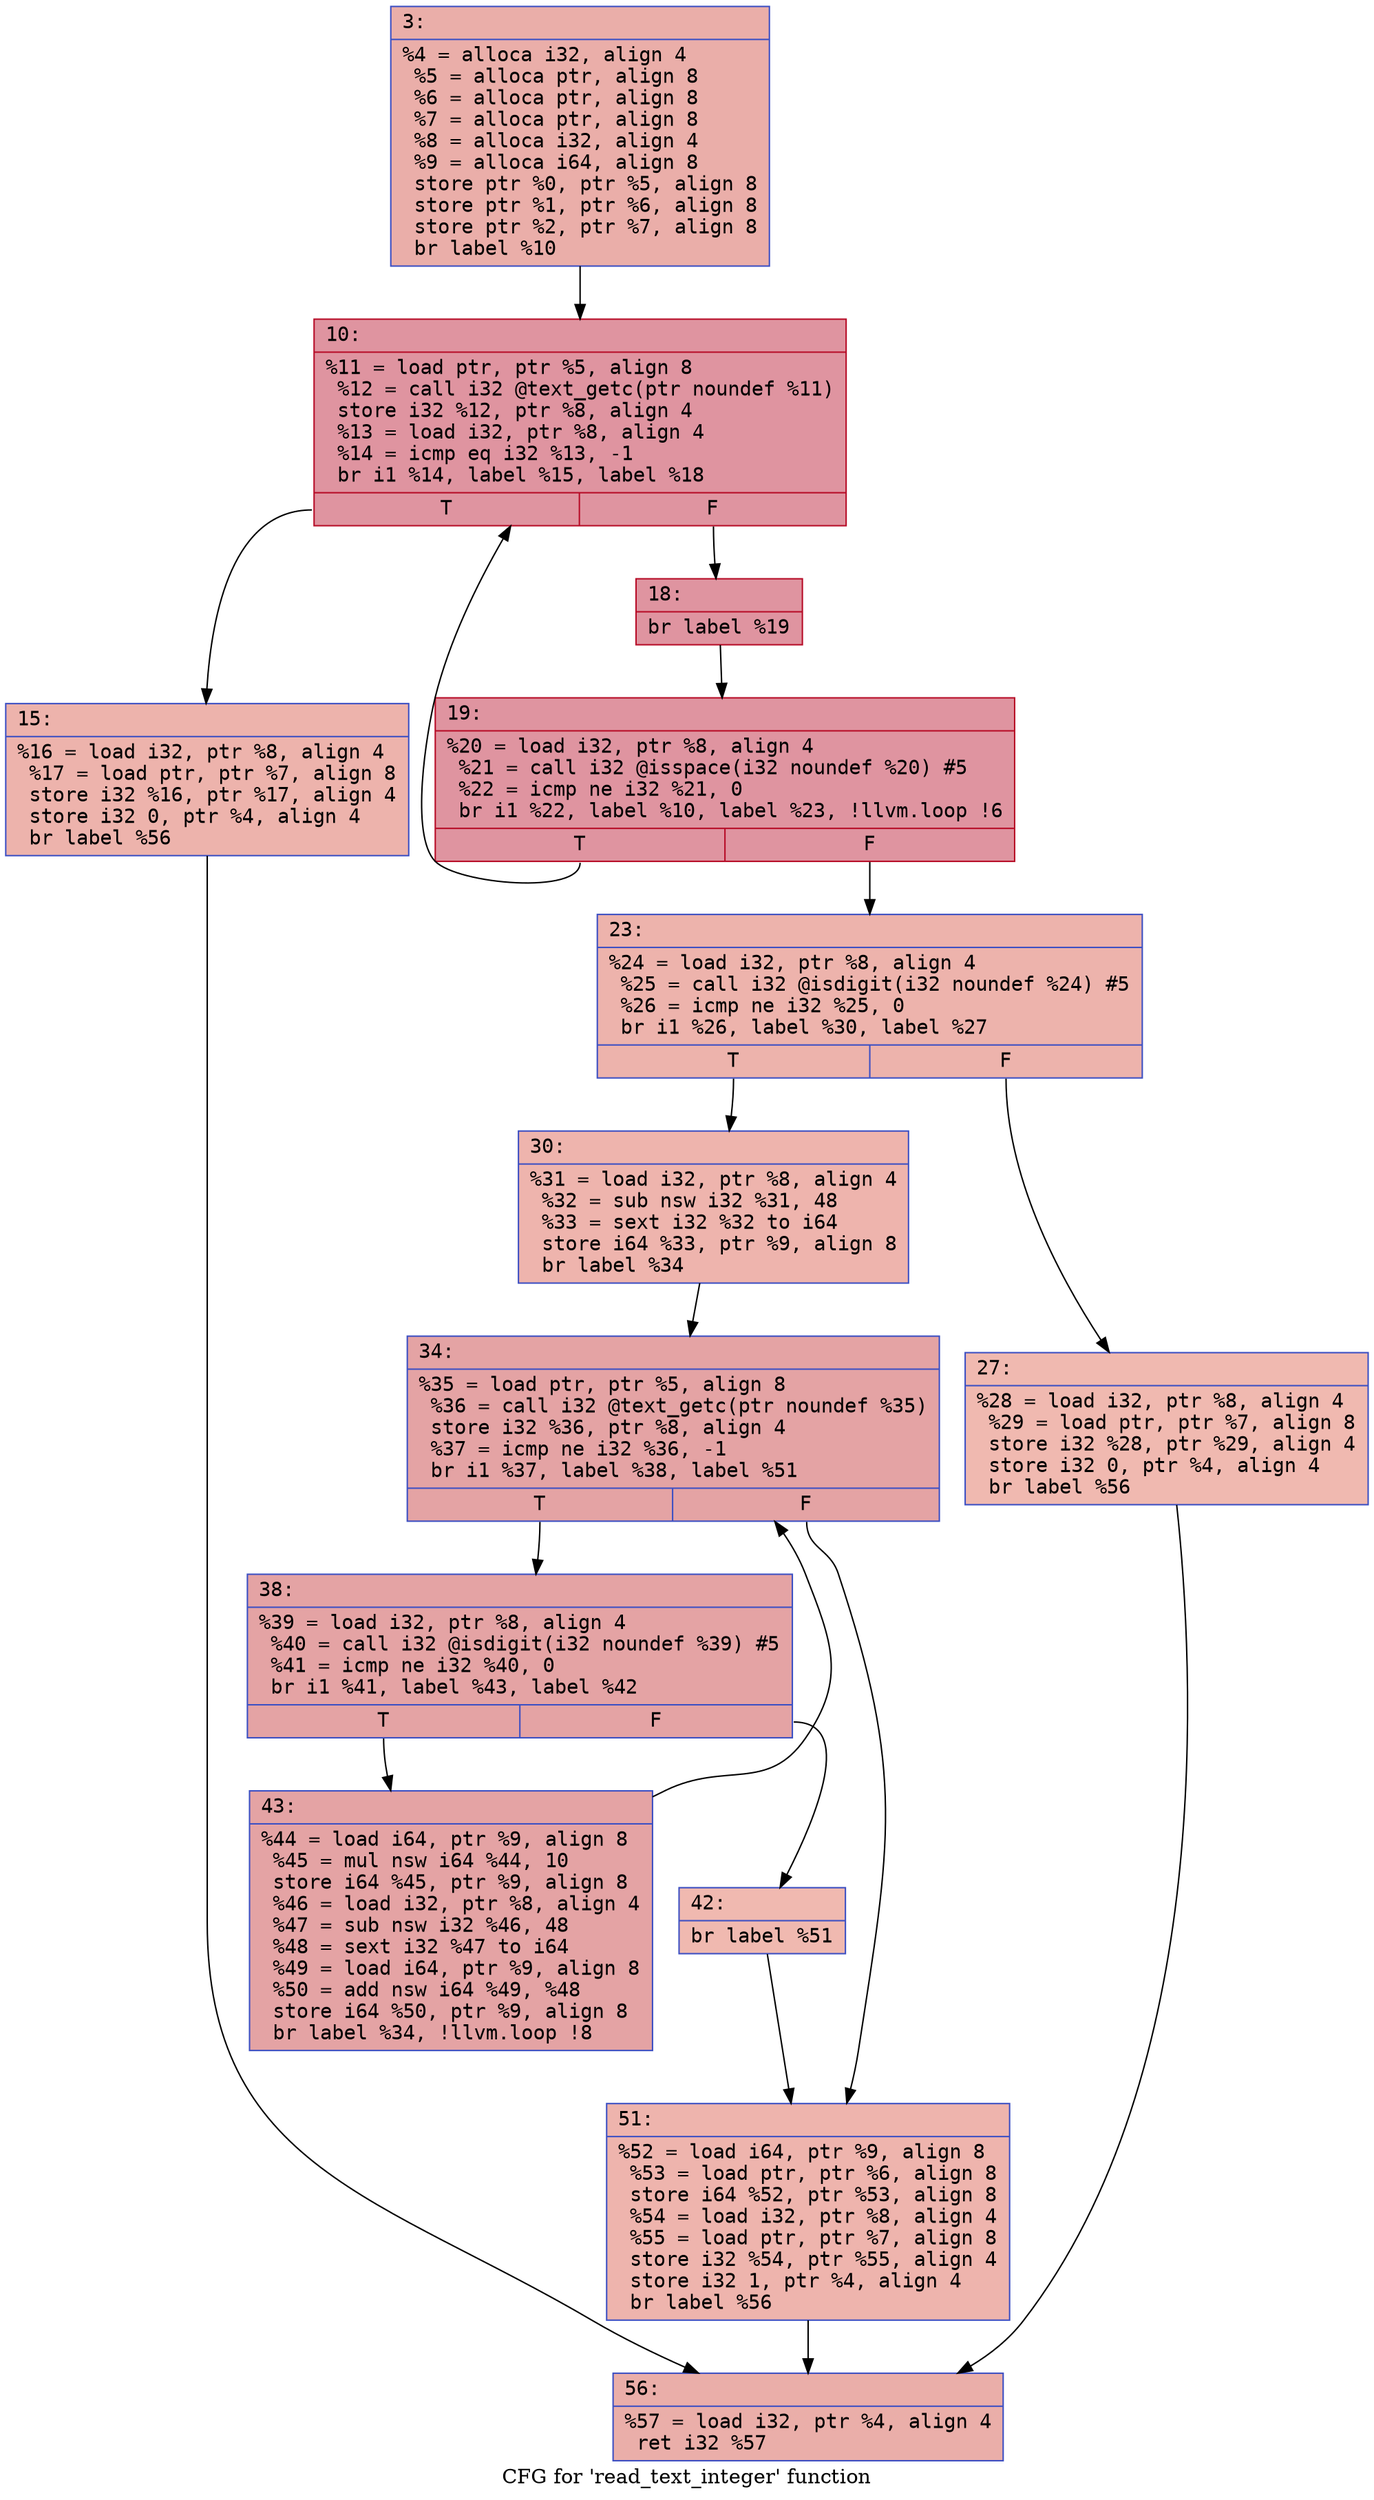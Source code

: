 digraph "CFG for 'read_text_integer' function" {
	label="CFG for 'read_text_integer' function";

	Node0x600001476670 [shape=record,color="#3d50c3ff", style=filled, fillcolor="#d0473d70" fontname="Courier",label="{3:\l|  %4 = alloca i32, align 4\l  %5 = alloca ptr, align 8\l  %6 = alloca ptr, align 8\l  %7 = alloca ptr, align 8\l  %8 = alloca i32, align 4\l  %9 = alloca i64, align 8\l  store ptr %0, ptr %5, align 8\l  store ptr %1, ptr %6, align 8\l  store ptr %2, ptr %7, align 8\l  br label %10\l}"];
	Node0x600001476670 -> Node0x6000014766c0[tooltip="3 -> 10\nProbability 100.00%" ];
	Node0x6000014766c0 [shape=record,color="#b70d28ff", style=filled, fillcolor="#b70d2870" fontname="Courier",label="{10:\l|  %11 = load ptr, ptr %5, align 8\l  %12 = call i32 @text_getc(ptr noundef %11)\l  store i32 %12, ptr %8, align 4\l  %13 = load i32, ptr %8, align 4\l  %14 = icmp eq i32 %13, -1\l  br i1 %14, label %15, label %18\l|{<s0>T|<s1>F}}"];
	Node0x6000014766c0:s0 -> Node0x600001476710[tooltip="10 -> 15\nProbability 3.12%" ];
	Node0x6000014766c0:s1 -> Node0x600001476760[tooltip="10 -> 18\nProbability 96.88%" ];
	Node0x600001476710 [shape=record,color="#3d50c3ff", style=filled, fillcolor="#d6524470" fontname="Courier",label="{15:\l|  %16 = load i32, ptr %8, align 4\l  %17 = load ptr, ptr %7, align 8\l  store i32 %16, ptr %17, align 4\l  store i32 0, ptr %4, align 4\l  br label %56\l}"];
	Node0x600001476710 -> Node0x600001476a80[tooltip="15 -> 56\nProbability 100.00%" ];
	Node0x600001476760 [shape=record,color="#b70d28ff", style=filled, fillcolor="#b70d2870" fontname="Courier",label="{18:\l|  br label %19\l}"];
	Node0x600001476760 -> Node0x6000014767b0[tooltip="18 -> 19\nProbability 100.00%" ];
	Node0x6000014767b0 [shape=record,color="#b70d28ff", style=filled, fillcolor="#b70d2870" fontname="Courier",label="{19:\l|  %20 = load i32, ptr %8, align 4\l  %21 = call i32 @isspace(i32 noundef %20) #5\l  %22 = icmp ne i32 %21, 0\l  br i1 %22, label %10, label %23, !llvm.loop !6\l|{<s0>T|<s1>F}}"];
	Node0x6000014767b0:s0 -> Node0x6000014766c0[tooltip="19 -> 10\nProbability 96.88%" ];
	Node0x6000014767b0:s1 -> Node0x600001476800[tooltip="19 -> 23\nProbability 3.12%" ];
	Node0x600001476800 [shape=record,color="#3d50c3ff", style=filled, fillcolor="#d6524470" fontname="Courier",label="{23:\l|  %24 = load i32, ptr %8, align 4\l  %25 = call i32 @isdigit(i32 noundef %24) #5\l  %26 = icmp ne i32 %25, 0\l  br i1 %26, label %30, label %27\l|{<s0>T|<s1>F}}"];
	Node0x600001476800:s0 -> Node0x6000014768a0[tooltip="23 -> 30\nProbability 62.50%" ];
	Node0x600001476800:s1 -> Node0x600001476850[tooltip="23 -> 27\nProbability 37.50%" ];
	Node0x600001476850 [shape=record,color="#3d50c3ff", style=filled, fillcolor="#de614d70" fontname="Courier",label="{27:\l|  %28 = load i32, ptr %8, align 4\l  %29 = load ptr, ptr %7, align 8\l  store i32 %28, ptr %29, align 4\l  store i32 0, ptr %4, align 4\l  br label %56\l}"];
	Node0x600001476850 -> Node0x600001476a80[tooltip="27 -> 56\nProbability 100.00%" ];
	Node0x6000014768a0 [shape=record,color="#3d50c3ff", style=filled, fillcolor="#d8564670" fontname="Courier",label="{30:\l|  %31 = load i32, ptr %8, align 4\l  %32 = sub nsw i32 %31, 48\l  %33 = sext i32 %32 to i64\l  store i64 %33, ptr %9, align 8\l  br label %34\l}"];
	Node0x6000014768a0 -> Node0x6000014768f0[tooltip="30 -> 34\nProbability 100.00%" ];
	Node0x6000014768f0 [shape=record,color="#3d50c3ff", style=filled, fillcolor="#c32e3170" fontname="Courier",label="{34:\l|  %35 = load ptr, ptr %5, align 8\l  %36 = call i32 @text_getc(ptr noundef %35)\l  store i32 %36, ptr %8, align 4\l  %37 = icmp ne i32 %36, -1\l  br i1 %37, label %38, label %51\l|{<s0>T|<s1>F}}"];
	Node0x6000014768f0:s0 -> Node0x600001476940[tooltip="34 -> 38\nProbability 96.88%" ];
	Node0x6000014768f0:s1 -> Node0x600001476a30[tooltip="34 -> 51\nProbability 3.12%" ];
	Node0x600001476940 [shape=record,color="#3d50c3ff", style=filled, fillcolor="#c32e3170" fontname="Courier",label="{38:\l|  %39 = load i32, ptr %8, align 4\l  %40 = call i32 @isdigit(i32 noundef %39) #5\l  %41 = icmp ne i32 %40, 0\l  br i1 %41, label %43, label %42\l|{<s0>T|<s1>F}}"];
	Node0x600001476940:s0 -> Node0x6000014769e0[tooltip="38 -> 43\nProbability 96.88%" ];
	Node0x600001476940:s1 -> Node0x600001476990[tooltip="38 -> 42\nProbability 3.12%" ];
	Node0x600001476990 [shape=record,color="#3d50c3ff", style=filled, fillcolor="#de614d70" fontname="Courier",label="{42:\l|  br label %51\l}"];
	Node0x600001476990 -> Node0x600001476a30[tooltip="42 -> 51\nProbability 100.00%" ];
	Node0x6000014769e0 [shape=record,color="#3d50c3ff", style=filled, fillcolor="#c32e3170" fontname="Courier",label="{43:\l|  %44 = load i64, ptr %9, align 8\l  %45 = mul nsw i64 %44, 10\l  store i64 %45, ptr %9, align 8\l  %46 = load i32, ptr %8, align 4\l  %47 = sub nsw i32 %46, 48\l  %48 = sext i32 %47 to i64\l  %49 = load i64, ptr %9, align 8\l  %50 = add nsw i64 %49, %48\l  store i64 %50, ptr %9, align 8\l  br label %34, !llvm.loop !8\l}"];
	Node0x6000014769e0 -> Node0x6000014768f0[tooltip="43 -> 34\nProbability 100.00%" ];
	Node0x600001476a30 [shape=record,color="#3d50c3ff", style=filled, fillcolor="#d8564670" fontname="Courier",label="{51:\l|  %52 = load i64, ptr %9, align 8\l  %53 = load ptr, ptr %6, align 8\l  store i64 %52, ptr %53, align 8\l  %54 = load i32, ptr %8, align 4\l  %55 = load ptr, ptr %7, align 8\l  store i32 %54, ptr %55, align 4\l  store i32 1, ptr %4, align 4\l  br label %56\l}"];
	Node0x600001476a30 -> Node0x600001476a80[tooltip="51 -> 56\nProbability 100.00%" ];
	Node0x600001476a80 [shape=record,color="#3d50c3ff", style=filled, fillcolor="#d0473d70" fontname="Courier",label="{56:\l|  %57 = load i32, ptr %4, align 4\l  ret i32 %57\l}"];
}
